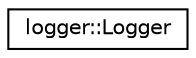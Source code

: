 digraph "Graphical Class Hierarchy"
{
  edge [fontname="Helvetica",fontsize="10",labelfontname="Helvetica",labelfontsize="10"];
  node [fontname="Helvetica",fontsize="10",shape=record];
  rankdir="LR";
  Node0 [label="logger::Logger",height=0.2,width=0.4,color="black", fillcolor="white", style="filled",URL="$classlogger_1_1_logger.html"];
}
